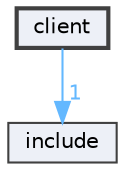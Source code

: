 digraph "client"
{
 // LATEX_PDF_SIZE
  bgcolor="transparent";
  edge [fontname=Helvetica,fontsize=10,labelfontname=Helvetica,labelfontsize=10];
  node [fontname=Helvetica,fontsize=10,shape=box,height=0.2,width=0.4];
  compound=true
  dir_db3a54907829b36871118d03417739cd [label="client", fillcolor="#edf0f7", color="grey25", style="filled,bold", URL="dir_db3a54907829b36871118d03417739cd.html",tooltip=""];
  dir_d44c64559bbebec7f509842c48db8b23 [label="include", fillcolor="#edf0f7", color="grey25", style="filled", URL="dir_d44c64559bbebec7f509842c48db8b23.html",tooltip=""];
  dir_db3a54907829b36871118d03417739cd->dir_d44c64559bbebec7f509842c48db8b23 [headlabel="1", labeldistance=1.5 headhref="dir_000000_000004.html" color="steelblue1" fontcolor="steelblue1"];
}
